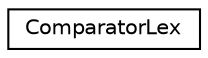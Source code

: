 digraph G
{
  edge [fontname="Helvetica",fontsize="10",labelfontname="Helvetica",labelfontsize="10"];
  node [fontname="Helvetica",fontsize="10",shape=record];
  rankdir="LR";
  Node1 [label="ComparatorLex",height=0.2,width=0.4,color="black", fillcolor="white", style="filled",URL="$de/db4/classComparatorLex.html"];
}
